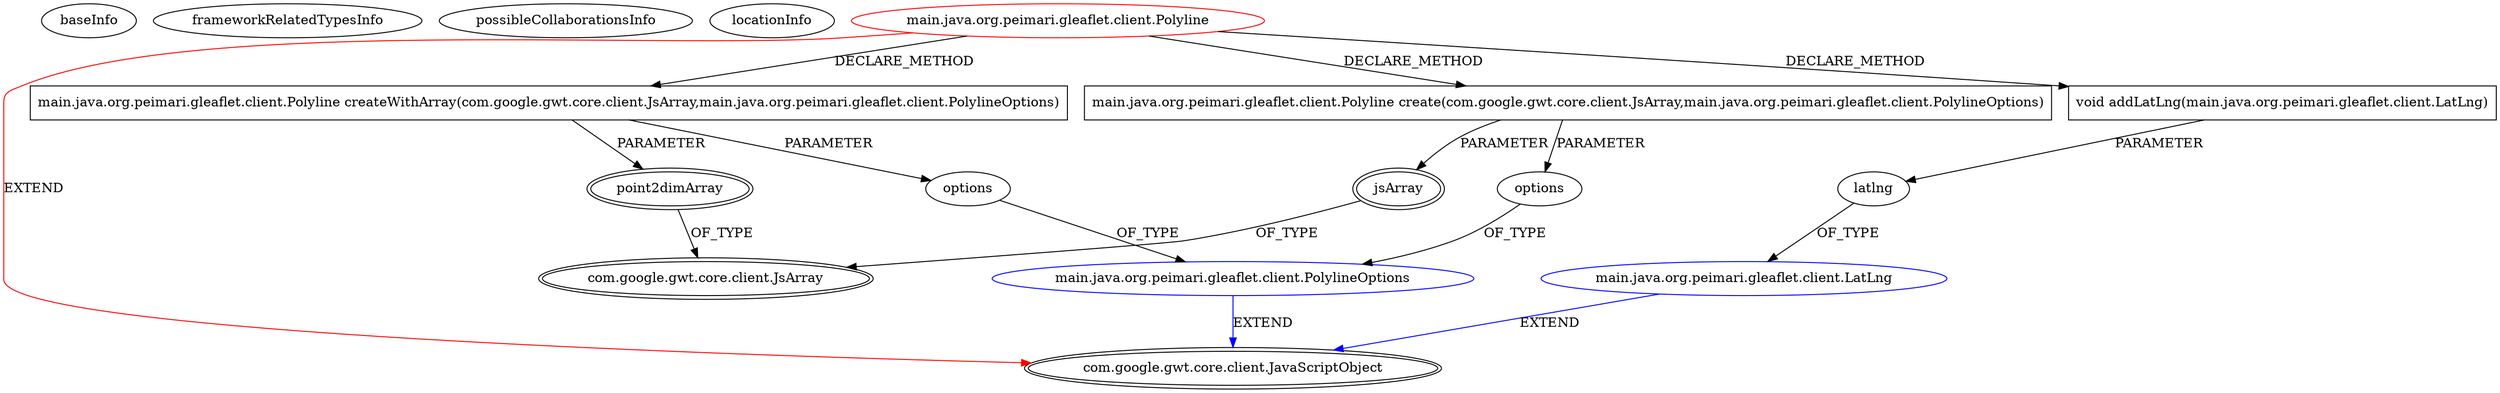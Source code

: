 digraph {
baseInfo[graphId=4076,category="extension_graph",isAnonymous=false,possibleRelation=true]
frameworkRelatedTypesInfo[0="com.google.gwt.core.client.JavaScriptObject"]
possibleCollaborationsInfo[0="4076~CLIENT_METHOD_DECLARATION-PARAMETER_DECLARATION-CLIENT_METHOD_DECLARATION-PARAMETER_DECLARATION-~com.google.gwt.core.client.JavaScriptObject ~com.google.gwt.core.client.JavaScriptObject ~false~false",1="4076~CLIENT_METHOD_DECLARATION-PARAMETER_DECLARATION-~com.google.gwt.core.client.JavaScriptObject ~com.google.gwt.core.client.JavaScriptObject ~false~false"]
locationInfo[projectName="mstahv-g-leaflet",filePath="/mstahv-g-leaflet/g-leaflet-master/src/main/java/org/peimari/gleaflet/client/Polyline.java",contextSignature="Polyline",graphId="4076"]
0[label="main.java.org.peimari.gleaflet.client.Polyline",vertexType="ROOT_CLIENT_CLASS_DECLARATION",isFrameworkType=false,color=red]
1[label="com.google.gwt.core.client.JavaScriptObject",vertexType="FRAMEWORK_CLASS_TYPE",isFrameworkType=true,peripheries=2]
2[label="main.java.org.peimari.gleaflet.client.Polyline createWithArray(com.google.gwt.core.client.JsArray,main.java.org.peimari.gleaflet.client.PolylineOptions)",vertexType="CLIENT_METHOD_DECLARATION",isFrameworkType=false,shape=box]
3[label="point2dimArray",vertexType="PARAMETER_DECLARATION",isFrameworkType=true,peripheries=2]
4[label="com.google.gwt.core.client.JsArray",vertexType="FRAMEWORK_CLASS_TYPE",isFrameworkType=true,peripheries=2]
5[label="options",vertexType="PARAMETER_DECLARATION",isFrameworkType=false]
6[label="main.java.org.peimari.gleaflet.client.PolylineOptions",vertexType="REFERENCE_CLIENT_CLASS_DECLARATION",isFrameworkType=false,color=blue]
8[label="main.java.org.peimari.gleaflet.client.Polyline create(com.google.gwt.core.client.JsArray,main.java.org.peimari.gleaflet.client.PolylineOptions)",vertexType="CLIENT_METHOD_DECLARATION",isFrameworkType=false,shape=box]
9[label="jsArray",vertexType="PARAMETER_DECLARATION",isFrameworkType=true,peripheries=2]
11[label="options",vertexType="PARAMETER_DECLARATION",isFrameworkType=false]
21[label="void addLatLng(main.java.org.peimari.gleaflet.client.LatLng)",vertexType="CLIENT_METHOD_DECLARATION",isFrameworkType=false,shape=box]
22[label="latlng",vertexType="PARAMETER_DECLARATION",isFrameworkType=false]
23[label="main.java.org.peimari.gleaflet.client.LatLng",vertexType="REFERENCE_CLIENT_CLASS_DECLARATION",isFrameworkType=false,color=blue]
0->1[label="EXTEND",color=red]
0->2[label="DECLARE_METHOD"]
3->4[label="OF_TYPE"]
2->3[label="PARAMETER"]
6->1[label="EXTEND",color=blue]
5->6[label="OF_TYPE"]
2->5[label="PARAMETER"]
0->8[label="DECLARE_METHOD"]
9->4[label="OF_TYPE"]
8->9[label="PARAMETER"]
11->6[label="OF_TYPE"]
8->11[label="PARAMETER"]
0->21[label="DECLARE_METHOD"]
23->1[label="EXTEND",color=blue]
22->23[label="OF_TYPE"]
21->22[label="PARAMETER"]
}

